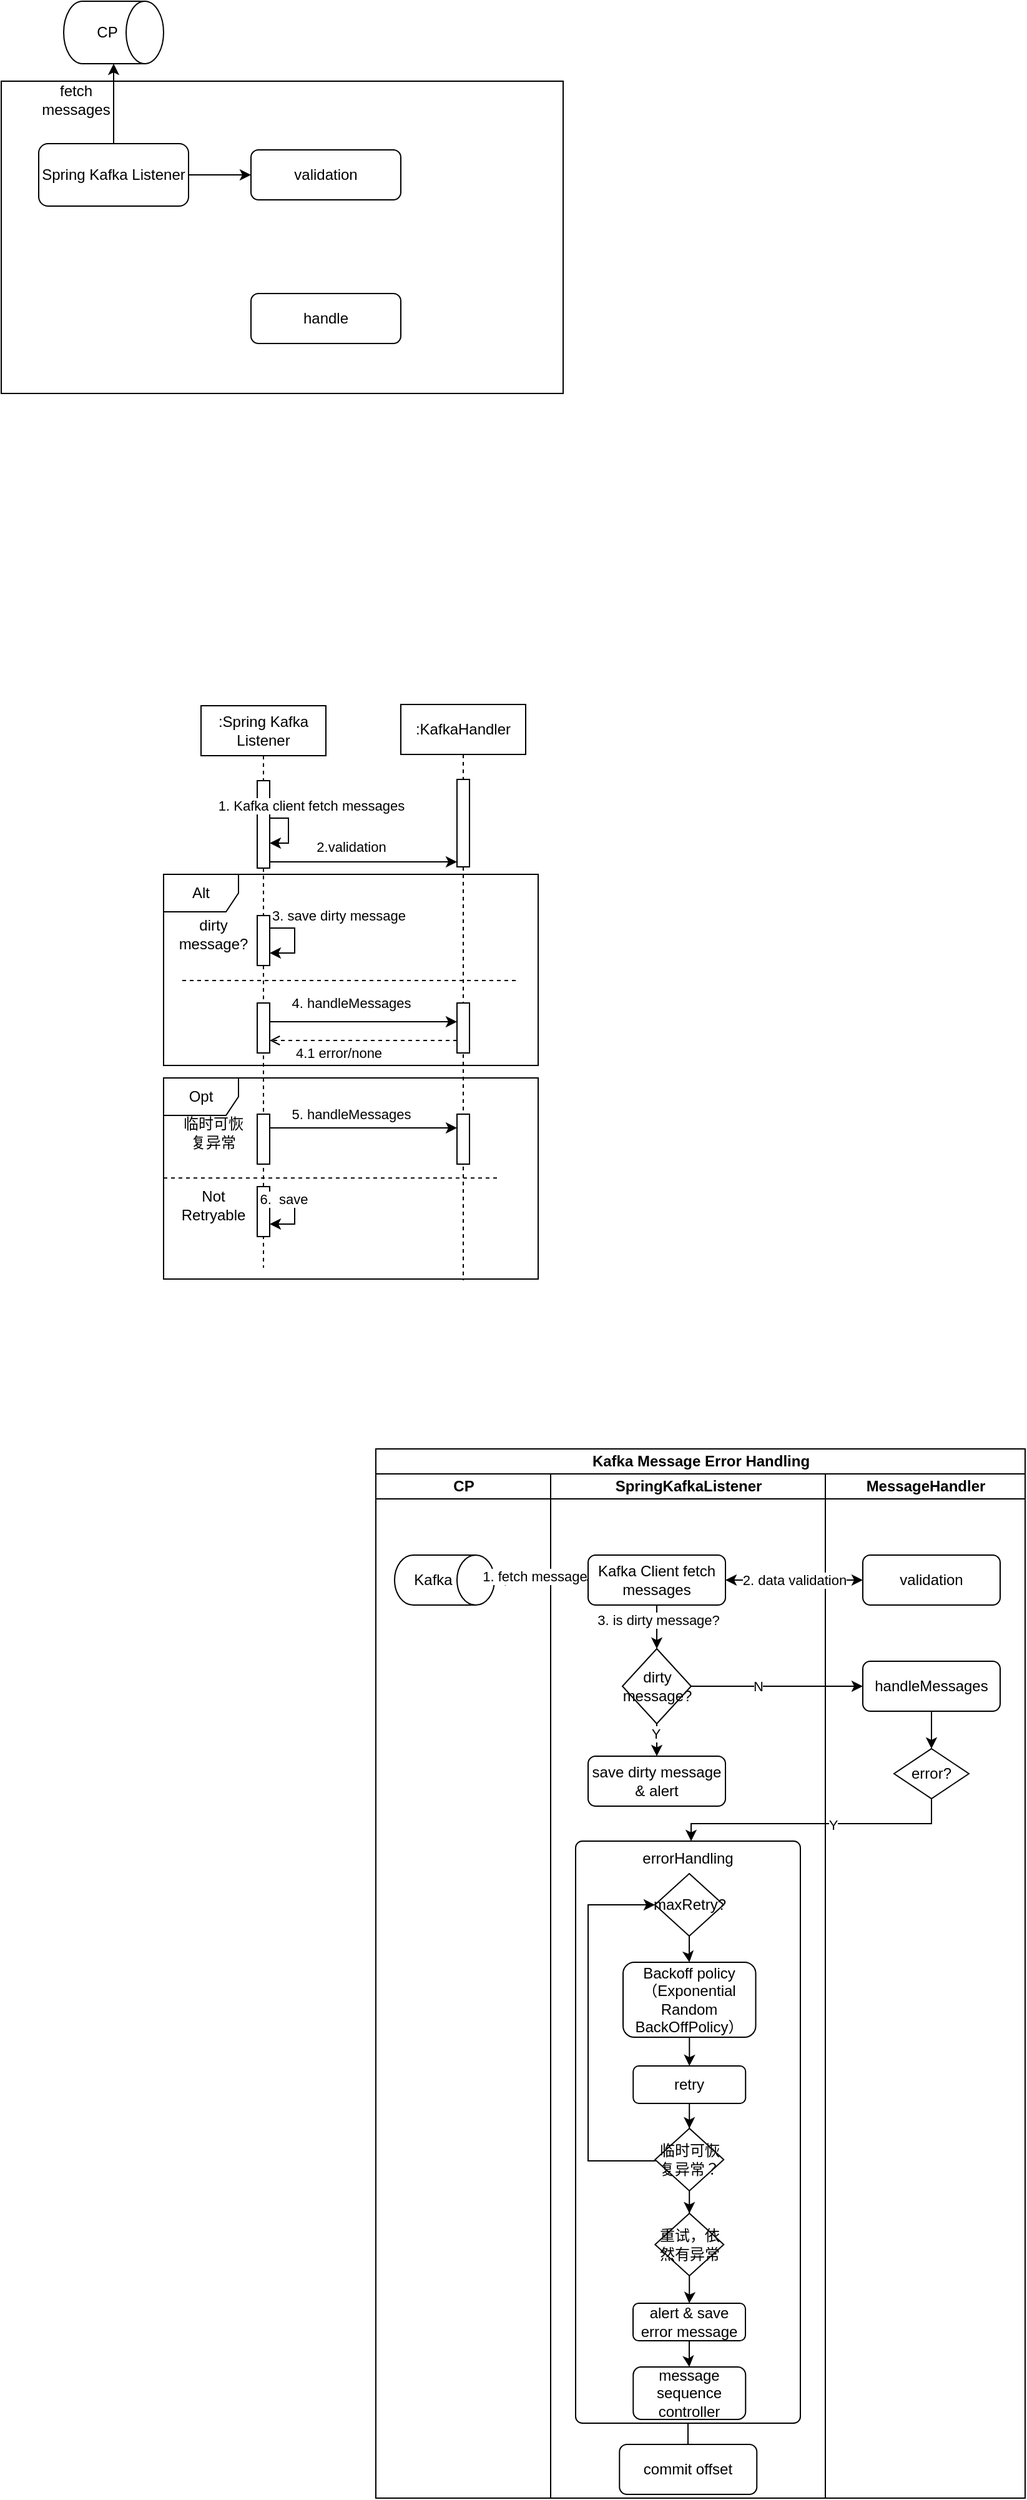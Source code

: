 <mxfile version="26.0.16">
  <diagram name="第 1 页" id="X3mUQcKEJWMMPdD5XF9t">
    <mxGraphModel dx="697" dy="443" grid="1" gridSize="10" guides="1" tooltips="1" connect="1" arrows="1" fold="1" page="1" pageScale="1" pageWidth="827" pageHeight="1169" math="0" shadow="0">
      <root>
        <mxCell id="0" />
        <mxCell id="1" parent="0" />
        <mxCell id="Loy-8UPeiQXcwkEAXnz8-7" value="" style="rounded=0;whiteSpace=wrap;html=1;" vertex="1" parent="1">
          <mxGeometry x="20" y="320" width="450" height="250" as="geometry" />
        </mxCell>
        <mxCell id="Loy-8UPeiQXcwkEAXnz8-5" style="edgeStyle=orthogonalEdgeStyle;rounded=0;orthogonalLoop=1;jettySize=auto;html=1;entryX=0.5;entryY=0;entryDx=0;entryDy=0;endArrow=none;startFill=1;startArrow=classic;" edge="1" parent="1" source="Loy-8UPeiQXcwkEAXnz8-1" target="Loy-8UPeiQXcwkEAXnz8-3">
          <mxGeometry relative="1" as="geometry" />
        </mxCell>
        <mxCell id="Loy-8UPeiQXcwkEAXnz8-1" value="" style="shape=cylinder3;whiteSpace=wrap;html=1;boundedLbl=1;backgroundOutline=1;size=15;rotation=90;" vertex="1" parent="1">
          <mxGeometry x="85" y="241" width="50" height="80" as="geometry" />
        </mxCell>
        <mxCell id="Loy-8UPeiQXcwkEAXnz8-2" value="CP" style="text;html=1;align=center;verticalAlign=middle;whiteSpace=wrap;rounded=0;" vertex="1" parent="1">
          <mxGeometry x="75" y="266" width="60" height="30" as="geometry" />
        </mxCell>
        <mxCell id="Loy-8UPeiQXcwkEAXnz8-12" value="" style="edgeStyle=orthogonalEdgeStyle;rounded=0;orthogonalLoop=1;jettySize=auto;html=1;" edge="1" parent="1" source="Loy-8UPeiQXcwkEAXnz8-3" target="Loy-8UPeiQXcwkEAXnz8-8">
          <mxGeometry relative="1" as="geometry" />
        </mxCell>
        <mxCell id="Loy-8UPeiQXcwkEAXnz8-3" value="Spring Kafka Listener" style="rounded=1;whiteSpace=wrap;html=1;" vertex="1" parent="1">
          <mxGeometry x="50" y="370" width="120" height="50" as="geometry" />
        </mxCell>
        <mxCell id="Loy-8UPeiQXcwkEAXnz8-6" value="fetch messages" style="text;html=1;align=center;verticalAlign=middle;whiteSpace=wrap;rounded=0;" vertex="1" parent="1">
          <mxGeometry x="50" y="320" width="60" height="30" as="geometry" />
        </mxCell>
        <mxCell id="Loy-8UPeiQXcwkEAXnz8-8" value="validation" style="rounded=1;whiteSpace=wrap;html=1;" vertex="1" parent="1">
          <mxGeometry x="220" y="375" width="120" height="40" as="geometry" />
        </mxCell>
        <mxCell id="Loy-8UPeiQXcwkEAXnz8-9" value="handle" style="rounded=1;whiteSpace=wrap;html=1;" vertex="1" parent="1">
          <mxGeometry x="220" y="490" width="120" height="40" as="geometry" />
        </mxCell>
        <mxCell id="Loy-8UPeiQXcwkEAXnz8-10" value=":Spring Kafka Listener" style="shape=umlLifeline;perimeter=lifelinePerimeter;whiteSpace=wrap;html=1;container=1;dropTarget=0;collapsible=0;recursiveResize=0;outlineConnect=0;portConstraint=eastwest;newEdgeStyle={&quot;curved&quot;:0,&quot;rounded&quot;:0};" vertex="1" parent="1">
          <mxGeometry x="180" y="820" width="100" height="450" as="geometry" />
        </mxCell>
        <mxCell id="Loy-8UPeiQXcwkEAXnz8-11" value="" style="html=1;points=[[0,0,0,0,5],[0,1,0,0,-5],[1,0,0,0,5],[1,1,0,0,-5]];perimeter=orthogonalPerimeter;outlineConnect=0;targetShapes=umlLifeline;portConstraint=eastwest;newEdgeStyle={&quot;curved&quot;:0,&quot;rounded&quot;:0};" vertex="1" parent="Loy-8UPeiQXcwkEAXnz8-10">
          <mxGeometry x="45" y="60" width="10" height="70" as="geometry" />
        </mxCell>
        <mxCell id="Loy-8UPeiQXcwkEAXnz8-15" style="edgeStyle=orthogonalEdgeStyle;rounded=0;orthogonalLoop=1;jettySize=auto;html=1;curved=0;" edge="1" parent="Loy-8UPeiQXcwkEAXnz8-10">
          <mxGeometry relative="1" as="geometry">
            <mxPoint x="55" y="90" as="sourcePoint" />
            <mxPoint x="55" y="110" as="targetPoint" />
            <Array as="points">
              <mxPoint x="70" y="90" />
            </Array>
          </mxGeometry>
        </mxCell>
        <mxCell id="Loy-8UPeiQXcwkEAXnz8-16" value="1. Kafka client fetch messages" style="edgeLabel;html=1;align=center;verticalAlign=middle;resizable=0;points=[];" vertex="1" connectable="0" parent="Loy-8UPeiQXcwkEAXnz8-15">
          <mxGeometry x="-0.5" y="1" relative="1" as="geometry">
            <mxPoint x="20" y="-9" as="offset" />
          </mxGeometry>
        </mxCell>
        <mxCell id="Loy-8UPeiQXcwkEAXnz8-33" value="" style="html=1;points=[[0,0,0,0,5],[0,1,0,0,-5],[1,0,0,0,5],[1,1,0,0,-5]];perimeter=orthogonalPerimeter;outlineConnect=0;targetShapes=umlLifeline;portConstraint=eastwest;newEdgeStyle={&quot;curved&quot;:0,&quot;rounded&quot;:0};" vertex="1" parent="Loy-8UPeiQXcwkEAXnz8-10">
          <mxGeometry x="45" y="327" width="10" height="40" as="geometry" />
        </mxCell>
        <mxCell id="Loy-8UPeiQXcwkEAXnz8-13" value=":KafkaHandler" style="shape=umlLifeline;perimeter=lifelinePerimeter;whiteSpace=wrap;html=1;container=1;dropTarget=0;collapsible=0;recursiveResize=0;outlineConnect=0;portConstraint=eastwest;newEdgeStyle={&quot;curved&quot;:0,&quot;rounded&quot;:0};" vertex="1" parent="1">
          <mxGeometry x="340" y="819" width="100" height="461" as="geometry" />
        </mxCell>
        <mxCell id="Loy-8UPeiQXcwkEAXnz8-14" value="" style="html=1;points=[[0,0,0,0,5],[0,1,0,0,-5],[1,0,0,0,5],[1,1,0,0,-5]];perimeter=orthogonalPerimeter;outlineConnect=0;targetShapes=umlLifeline;portConstraint=eastwest;newEdgeStyle={&quot;curved&quot;:0,&quot;rounded&quot;:0};" vertex="1" parent="Loy-8UPeiQXcwkEAXnz8-13">
          <mxGeometry x="45" y="60" width="10" height="70" as="geometry" />
        </mxCell>
        <mxCell id="Loy-8UPeiQXcwkEAXnz8-17" style="edgeStyle=orthogonalEdgeStyle;rounded=0;orthogonalLoop=1;jettySize=auto;html=1;curved=0;" edge="1" parent="1">
          <mxGeometry relative="1" as="geometry">
            <mxPoint x="235" y="945.04" as="sourcePoint" />
            <mxPoint x="385" y="945.04" as="targetPoint" />
            <Array as="points">
              <mxPoint x="310" y="945" />
              <mxPoint x="310" y="945" />
            </Array>
          </mxGeometry>
        </mxCell>
        <mxCell id="Loy-8UPeiQXcwkEAXnz8-18" value="2.validation" style="edgeLabel;html=1;align=center;verticalAlign=middle;resizable=0;points=[];" vertex="1" connectable="0" parent="Loy-8UPeiQXcwkEAXnz8-17">
          <mxGeometry x="-0.16" y="2" relative="1" as="geometry">
            <mxPoint x="2" y="-10" as="offset" />
          </mxGeometry>
        </mxCell>
        <mxCell id="Loy-8UPeiQXcwkEAXnz8-19" value="Alt" style="shape=umlFrame;whiteSpace=wrap;html=1;pointerEvents=0;" vertex="1" parent="1">
          <mxGeometry x="150" y="955" width="300" height="153" as="geometry" />
        </mxCell>
        <mxCell id="Loy-8UPeiQXcwkEAXnz8-20" value="dirty message?" style="text;html=1;align=center;verticalAlign=middle;whiteSpace=wrap;rounded=0;" vertex="1" parent="1">
          <mxGeometry x="160" y="988" width="60" height="30" as="geometry" />
        </mxCell>
        <mxCell id="Loy-8UPeiQXcwkEAXnz8-21" value="" style="html=1;points=[[0,0,0,0,5],[0,1,0,0,-5],[1,0,0,0,5],[1,1,0,0,-5]];perimeter=orthogonalPerimeter;outlineConnect=0;targetShapes=umlLifeline;portConstraint=eastwest;newEdgeStyle={&quot;curved&quot;:0,&quot;rounded&quot;:0};" vertex="1" parent="1">
          <mxGeometry x="225" y="988" width="10" height="40" as="geometry" />
        </mxCell>
        <mxCell id="Loy-8UPeiQXcwkEAXnz8-22" style="edgeStyle=orthogonalEdgeStyle;rounded=0;orthogonalLoop=1;jettySize=auto;html=1;curved=0;elbow=vertical;" edge="1" parent="1" source="Loy-8UPeiQXcwkEAXnz8-21" target="Loy-8UPeiQXcwkEAXnz8-21">
          <mxGeometry relative="1" as="geometry" />
        </mxCell>
        <mxCell id="Loy-8UPeiQXcwkEAXnz8-23" value="3. save dirty message" style="edgeLabel;html=1;align=center;verticalAlign=middle;resizable=0;points=[];" vertex="1" connectable="0" parent="Loy-8UPeiQXcwkEAXnz8-22">
          <mxGeometry x="-0.633" y="1" relative="1" as="geometry">
            <mxPoint x="44" y="-9" as="offset" />
          </mxGeometry>
        </mxCell>
        <mxCell id="Loy-8UPeiQXcwkEAXnz8-24" value="" style="endArrow=none;dashed=1;html=1;rounded=0;" edge="1" parent="1">
          <mxGeometry width="50" height="50" relative="1" as="geometry">
            <mxPoint x="165" y="1040" as="sourcePoint" />
            <mxPoint x="435" y="1040" as="targetPoint" />
          </mxGeometry>
        </mxCell>
        <mxCell id="Loy-8UPeiQXcwkEAXnz8-28" style="edgeStyle=orthogonalEdgeStyle;rounded=0;orthogonalLoop=1;jettySize=auto;html=1;curved=0;" edge="1" parent="1" source="Loy-8UPeiQXcwkEAXnz8-25" target="Loy-8UPeiQXcwkEAXnz8-27">
          <mxGeometry relative="1" as="geometry">
            <Array as="points">
              <mxPoint x="350" y="1073" />
              <mxPoint x="350" y="1073" />
            </Array>
          </mxGeometry>
        </mxCell>
        <mxCell id="Loy-8UPeiQXcwkEAXnz8-29" value="4. handleMessages" style="edgeLabel;html=1;align=center;verticalAlign=middle;resizable=0;points=[];" vertex="1" connectable="0" parent="Loy-8UPeiQXcwkEAXnz8-28">
          <mxGeometry x="-0.56" y="-1" relative="1" as="geometry">
            <mxPoint x="32" y="-16" as="offset" />
          </mxGeometry>
        </mxCell>
        <mxCell id="Loy-8UPeiQXcwkEAXnz8-25" value="" style="html=1;points=[[0,0,0,0,5],[0,1,0,0,-5],[1,0,0,0,5],[1,1,0,0,-5]];perimeter=orthogonalPerimeter;outlineConnect=0;targetShapes=umlLifeline;portConstraint=eastwest;newEdgeStyle={&quot;curved&quot;:0,&quot;rounded&quot;:0};" vertex="1" parent="1">
          <mxGeometry x="225" y="1058" width="10" height="40" as="geometry" />
        </mxCell>
        <mxCell id="Loy-8UPeiQXcwkEAXnz8-30" style="edgeStyle=orthogonalEdgeStyle;rounded=0;orthogonalLoop=1;jettySize=auto;html=1;curved=0;dashed=1;endArrow=open;endFill=0;" edge="1" parent="1" source="Loy-8UPeiQXcwkEAXnz8-27" target="Loy-8UPeiQXcwkEAXnz8-25">
          <mxGeometry relative="1" as="geometry">
            <Array as="points">
              <mxPoint x="310" y="1088" />
              <mxPoint x="310" y="1088" />
            </Array>
          </mxGeometry>
        </mxCell>
        <mxCell id="Loy-8UPeiQXcwkEAXnz8-32" value="4.1 error/none" style="edgeLabel;html=1;align=center;verticalAlign=middle;resizable=0;points=[];" vertex="1" connectable="0" parent="Loy-8UPeiQXcwkEAXnz8-30">
          <mxGeometry x="0.485" y="1" relative="1" as="geometry">
            <mxPoint x="16" y="9" as="offset" />
          </mxGeometry>
        </mxCell>
        <mxCell id="Loy-8UPeiQXcwkEAXnz8-27" value="" style="html=1;points=[[0,0,0,0,5],[0,1,0,0,-5],[1,0,0,0,5],[1,1,0,0,-5]];perimeter=orthogonalPerimeter;outlineConnect=0;targetShapes=umlLifeline;portConstraint=eastwest;newEdgeStyle={&quot;curved&quot;:0,&quot;rounded&quot;:0};" vertex="1" parent="1">
          <mxGeometry x="385" y="1058" width="10" height="40" as="geometry" />
        </mxCell>
        <mxCell id="Loy-8UPeiQXcwkEAXnz8-34" value="Opt" style="shape=umlFrame;whiteSpace=wrap;html=1;pointerEvents=0;" vertex="1" parent="1">
          <mxGeometry x="150" y="1118" width="300" height="161" as="geometry" />
        </mxCell>
        <mxCell id="Loy-8UPeiQXcwkEAXnz8-35" value="临时可恢复异常" style="text;html=1;align=center;verticalAlign=middle;whiteSpace=wrap;rounded=0;" vertex="1" parent="1">
          <mxGeometry x="160" y="1147" width="60" height="30" as="geometry" />
        </mxCell>
        <mxCell id="Loy-8UPeiQXcwkEAXnz8-36" value="" style="html=1;points=[[0,0,0,0,5],[0,1,0,0,-5],[1,0,0,0,5],[1,1,0,0,-5]];perimeter=orthogonalPerimeter;outlineConnect=0;targetShapes=umlLifeline;portConstraint=eastwest;newEdgeStyle={&quot;curved&quot;:0,&quot;rounded&quot;:0};" vertex="1" parent="1">
          <mxGeometry x="385" y="1147" width="10" height="40" as="geometry" />
        </mxCell>
        <mxCell id="Loy-8UPeiQXcwkEAXnz8-37" style="edgeStyle=orthogonalEdgeStyle;rounded=0;orthogonalLoop=1;jettySize=auto;html=1;curved=0;" edge="1" parent="1" source="Loy-8UPeiQXcwkEAXnz8-33" target="Loy-8UPeiQXcwkEAXnz8-36">
          <mxGeometry relative="1" as="geometry">
            <Array as="points">
              <mxPoint x="310" y="1158" />
              <mxPoint x="310" y="1158" />
            </Array>
          </mxGeometry>
        </mxCell>
        <mxCell id="Loy-8UPeiQXcwkEAXnz8-39" value="5. handleMessages" style="edgeLabel;html=1;align=center;verticalAlign=middle;resizable=0;points=[];" vertex="1" connectable="0" parent="Loy-8UPeiQXcwkEAXnz8-37">
          <mxGeometry x="-0.24" relative="1" as="geometry">
            <mxPoint x="8" y="-11" as="offset" />
          </mxGeometry>
        </mxCell>
        <mxCell id="Loy-8UPeiQXcwkEAXnz8-40" value="" style="endArrow=none;dashed=1;html=1;rounded=0;" edge="1" parent="1">
          <mxGeometry width="50" height="50" relative="1" as="geometry">
            <mxPoint x="150" y="1198.1" as="sourcePoint" />
            <mxPoint x="420" y="1198.1" as="targetPoint" />
          </mxGeometry>
        </mxCell>
        <mxCell id="Loy-8UPeiQXcwkEAXnz8-41" value="Not Retryable" style="text;html=1;align=center;verticalAlign=middle;whiteSpace=wrap;rounded=0;" vertex="1" parent="1">
          <mxGeometry x="160" y="1205" width="60" height="30" as="geometry" />
        </mxCell>
        <mxCell id="Loy-8UPeiQXcwkEAXnz8-42" value="" style="html=1;points=[[0,0,0,0,5],[0,1,0,0,-5],[1,0,0,0,5],[1,1,0,0,-5]];perimeter=orthogonalPerimeter;outlineConnect=0;targetShapes=umlLifeline;portConstraint=eastwest;newEdgeStyle={&quot;curved&quot;:0,&quot;rounded&quot;:0};" vertex="1" parent="1">
          <mxGeometry x="225" y="1205" width="10" height="40" as="geometry" />
        </mxCell>
        <mxCell id="Loy-8UPeiQXcwkEAXnz8-43" style="edgeStyle=orthogonalEdgeStyle;rounded=0;orthogonalLoop=1;jettySize=auto;html=1;curved=0;" edge="1" parent="1" source="Loy-8UPeiQXcwkEAXnz8-42" target="Loy-8UPeiQXcwkEAXnz8-42">
          <mxGeometry relative="1" as="geometry" />
        </mxCell>
        <mxCell id="Loy-8UPeiQXcwkEAXnz8-44" value="6.&amp;nbsp; save" style="edgeLabel;html=1;align=center;verticalAlign=middle;resizable=0;points=[];" vertex="1" connectable="0" parent="Loy-8UPeiQXcwkEAXnz8-43">
          <mxGeometry x="-0.647" relative="1" as="geometry">
            <mxPoint as="offset" />
          </mxGeometry>
        </mxCell>
        <mxCell id="Loy-8UPeiQXcwkEAXnz8-46" value="Kafka Message Error Handling" style="swimlane;childLayout=stackLayout;resizeParent=1;resizeParentMax=0;startSize=20;html=1;" vertex="1" parent="1">
          <mxGeometry x="320" y="1415" width="520.0" height="840" as="geometry" />
        </mxCell>
        <mxCell id="Loy-8UPeiQXcwkEAXnz8-47" value="CP" style="swimlane;startSize=20;html=1;" vertex="1" parent="Loy-8UPeiQXcwkEAXnz8-46">
          <mxGeometry y="20" width="140.0" height="820" as="geometry" />
        </mxCell>
        <mxCell id="Loy-8UPeiQXcwkEAXnz8-51" value="" style="shape=cylinder3;whiteSpace=wrap;html=1;boundedLbl=1;backgroundOutline=1;size=15;rotation=90;" vertex="1" parent="Loy-8UPeiQXcwkEAXnz8-47">
          <mxGeometry x="35.0" y="45" width="40" height="80" as="geometry" />
        </mxCell>
        <mxCell id="Loy-8UPeiQXcwkEAXnz8-54" value="Kafka" style="text;html=1;align=center;verticalAlign=middle;whiteSpace=wrap;rounded=0;" vertex="1" parent="Loy-8UPeiQXcwkEAXnz8-47">
          <mxGeometry x="16.0" y="70" width="60" height="30" as="geometry" />
        </mxCell>
        <mxCell id="Loy-8UPeiQXcwkEAXnz8-48" value="SpringKafkaListener" style="swimlane;startSize=20;html=1;" vertex="1" parent="Loy-8UPeiQXcwkEAXnz8-46">
          <mxGeometry x="140.0" y="20" width="220" height="820" as="geometry" />
        </mxCell>
        <mxCell id="Loy-8UPeiQXcwkEAXnz8-58" value="" style="edgeStyle=orthogonalEdgeStyle;rounded=0;orthogonalLoop=1;jettySize=auto;html=1;" edge="1" parent="Loy-8UPeiQXcwkEAXnz8-48" source="Loy-8UPeiQXcwkEAXnz8-52" target="Loy-8UPeiQXcwkEAXnz8-57">
          <mxGeometry relative="1" as="geometry" />
        </mxCell>
        <mxCell id="Loy-8UPeiQXcwkEAXnz8-93" value="3. is dirty message?" style="edgeLabel;html=1;align=center;verticalAlign=middle;resizable=0;points=[];" vertex="1" connectable="0" parent="Loy-8UPeiQXcwkEAXnz8-58">
          <mxGeometry x="-0.496" y="1" relative="1" as="geometry">
            <mxPoint as="offset" />
          </mxGeometry>
        </mxCell>
        <mxCell id="Loy-8UPeiQXcwkEAXnz8-52" value="Kafka Client fetch messages" style="rounded=1;whiteSpace=wrap;html=1;" vertex="1" parent="Loy-8UPeiQXcwkEAXnz8-48">
          <mxGeometry x="30" y="65" width="110" height="40" as="geometry" />
        </mxCell>
        <mxCell id="Loy-8UPeiQXcwkEAXnz8-60" value="" style="edgeStyle=orthogonalEdgeStyle;rounded=0;orthogonalLoop=1;jettySize=auto;html=1;" edge="1" parent="Loy-8UPeiQXcwkEAXnz8-48" source="Loy-8UPeiQXcwkEAXnz8-57" target="Loy-8UPeiQXcwkEAXnz8-59">
          <mxGeometry relative="1" as="geometry" />
        </mxCell>
        <mxCell id="Loy-8UPeiQXcwkEAXnz8-61" value="Y" style="edgeLabel;html=1;align=center;verticalAlign=middle;resizable=0;points=[];" vertex="1" connectable="0" parent="Loy-8UPeiQXcwkEAXnz8-60">
          <mxGeometry x="0.197" y="1" relative="1" as="geometry">
            <mxPoint as="offset" />
          </mxGeometry>
        </mxCell>
        <mxCell id="Loy-8UPeiQXcwkEAXnz8-57" value="dirty message?" style="rhombus;whiteSpace=wrap;html=1;" vertex="1" parent="Loy-8UPeiQXcwkEAXnz8-48">
          <mxGeometry x="57.5" y="140" width="55" height="60" as="geometry" />
        </mxCell>
        <mxCell id="Loy-8UPeiQXcwkEAXnz8-59" value="save dirty message &amp;amp; alert" style="rounded=1;whiteSpace=wrap;html=1;" vertex="1" parent="Loy-8UPeiQXcwkEAXnz8-48">
          <mxGeometry x="30" y="226" width="110" height="40" as="geometry" />
        </mxCell>
        <mxCell id="Loy-8UPeiQXcwkEAXnz8-91" style="edgeStyle=orthogonalEdgeStyle;rounded=0;orthogonalLoop=1;jettySize=auto;html=1;" edge="1" parent="Loy-8UPeiQXcwkEAXnz8-48" source="Loy-8UPeiQXcwkEAXnz8-66" target="Loy-8UPeiQXcwkEAXnz8-90">
          <mxGeometry relative="1" as="geometry" />
        </mxCell>
        <mxCell id="Loy-8UPeiQXcwkEAXnz8-66" value="errorHandling" style="rounded=1;whiteSpace=wrap;html=1;arcSize=3;verticalAlign=top;" vertex="1" parent="Loy-8UPeiQXcwkEAXnz8-48">
          <mxGeometry x="20" y="294" width="180" height="466" as="geometry" />
        </mxCell>
        <mxCell id="Loy-8UPeiQXcwkEAXnz8-84" style="edgeStyle=orthogonalEdgeStyle;rounded=0;orthogonalLoop=1;jettySize=auto;html=1;entryX=0;entryY=0.5;entryDx=0;entryDy=0;exitX=0;exitY=0.5;exitDx=0;exitDy=0;" edge="1" parent="Loy-8UPeiQXcwkEAXnz8-48" source="Loy-8UPeiQXcwkEAXnz8-73" target="Loy-8UPeiQXcwkEAXnz8-76">
          <mxGeometry relative="1" as="geometry">
            <Array as="points">
              <mxPoint x="84" y="550" />
              <mxPoint x="30" y="550" />
              <mxPoint x="30" y="345" />
            </Array>
          </mxGeometry>
        </mxCell>
        <mxCell id="Loy-8UPeiQXcwkEAXnz8-88" style="edgeStyle=orthogonalEdgeStyle;rounded=0;orthogonalLoop=1;jettySize=auto;html=1;entryX=0.5;entryY=0;entryDx=0;entryDy=0;" edge="1" parent="Loy-8UPeiQXcwkEAXnz8-48" source="Loy-8UPeiQXcwkEAXnz8-73" target="Loy-8UPeiQXcwkEAXnz8-86">
          <mxGeometry relative="1" as="geometry" />
        </mxCell>
        <mxCell id="Loy-8UPeiQXcwkEAXnz8-73" value="临时可恢复异常？" style="rhombus;whiteSpace=wrap;html=1;" vertex="1" parent="Loy-8UPeiQXcwkEAXnz8-48">
          <mxGeometry x="83.62" y="524" width="55" height="50" as="geometry" />
        </mxCell>
        <mxCell id="Loy-8UPeiQXcwkEAXnz8-85" value="" style="edgeStyle=orthogonalEdgeStyle;rounded=0;orthogonalLoop=1;jettySize=auto;html=1;" edge="1" parent="Loy-8UPeiQXcwkEAXnz8-48" source="Loy-8UPeiQXcwkEAXnz8-74" target="Loy-8UPeiQXcwkEAXnz8-73">
          <mxGeometry relative="1" as="geometry" />
        </mxCell>
        <mxCell id="Loy-8UPeiQXcwkEAXnz8-74" value="retry" style="rounded=1;whiteSpace=wrap;html=1;" vertex="1" parent="Loy-8UPeiQXcwkEAXnz8-48">
          <mxGeometry x="66.12" y="474" width="90" height="30" as="geometry" />
        </mxCell>
        <mxCell id="Loy-8UPeiQXcwkEAXnz8-83" style="edgeStyle=orthogonalEdgeStyle;rounded=0;orthogonalLoop=1;jettySize=auto;html=1;" edge="1" parent="Loy-8UPeiQXcwkEAXnz8-48" source="Loy-8UPeiQXcwkEAXnz8-75" target="Loy-8UPeiQXcwkEAXnz8-74">
          <mxGeometry relative="1" as="geometry" />
        </mxCell>
        <mxCell id="Loy-8UPeiQXcwkEAXnz8-75" value="Backoff policy&lt;div&gt;（Exponential&lt;/div&gt;&lt;div&gt;Random&lt;/div&gt;&lt;div&gt;BackOffPolicy）&lt;/div&gt;" style="rounded=1;whiteSpace=wrap;html=1;" vertex="1" parent="Loy-8UPeiQXcwkEAXnz8-48">
          <mxGeometry x="58" y="391" width="106.25" height="60" as="geometry" />
        </mxCell>
        <mxCell id="Loy-8UPeiQXcwkEAXnz8-82" style="edgeStyle=orthogonalEdgeStyle;rounded=0;orthogonalLoop=1;jettySize=auto;html=1;entryX=0.5;entryY=0;entryDx=0;entryDy=0;" edge="1" parent="Loy-8UPeiQXcwkEAXnz8-48" source="Loy-8UPeiQXcwkEAXnz8-76" target="Loy-8UPeiQXcwkEAXnz8-75">
          <mxGeometry relative="1" as="geometry" />
        </mxCell>
        <mxCell id="Loy-8UPeiQXcwkEAXnz8-76" value="maxRetry?" style="rhombus;whiteSpace=wrap;html=1;" vertex="1" parent="Loy-8UPeiQXcwkEAXnz8-48">
          <mxGeometry x="83.5" y="320" width="55" height="50" as="geometry" />
        </mxCell>
        <mxCell id="Loy-8UPeiQXcwkEAXnz8-70" style="edgeStyle=orthogonalEdgeStyle;rounded=0;orthogonalLoop=1;jettySize=auto;html=1;exitX=0.5;exitY=1;exitDx=0;exitDy=0;" edge="1" parent="Loy-8UPeiQXcwkEAXnz8-48" source="Loy-8UPeiQXcwkEAXnz8-68">
          <mxGeometry relative="1" as="geometry">
            <mxPoint x="307.5" y="280" as="sourcePoint" />
            <mxPoint x="112.5" y="294" as="targetPoint" />
            <Array as="points">
              <mxPoint x="305" y="280" />
              <mxPoint x="112" y="280" />
            </Array>
          </mxGeometry>
        </mxCell>
        <mxCell id="Loy-8UPeiQXcwkEAXnz8-71" value="Y" style="edgeLabel;html=1;align=center;verticalAlign=middle;resizable=0;points=[];" vertex="1" connectable="0" parent="Loy-8UPeiQXcwkEAXnz8-70">
          <mxGeometry x="-0.126" y="1" relative="1" as="geometry">
            <mxPoint as="offset" />
          </mxGeometry>
        </mxCell>
        <mxCell id="Loy-8UPeiQXcwkEAXnz8-89" style="edgeStyle=orthogonalEdgeStyle;rounded=0;orthogonalLoop=1;jettySize=auto;html=1;entryX=0.5;entryY=0;entryDx=0;entryDy=0;" edge="1" parent="Loy-8UPeiQXcwkEAXnz8-48" source="Loy-8UPeiQXcwkEAXnz8-86" target="Loy-8UPeiQXcwkEAXnz8-87">
          <mxGeometry relative="1" as="geometry" />
        </mxCell>
        <mxCell id="Loy-8UPeiQXcwkEAXnz8-86" value="重试，依然有异常" style="rhombus;whiteSpace=wrap;html=1;" vertex="1" parent="Loy-8UPeiQXcwkEAXnz8-48">
          <mxGeometry x="83.62" y="592" width="55" height="50" as="geometry" />
        </mxCell>
        <mxCell id="Loy-8UPeiQXcwkEAXnz8-96" value="" style="edgeStyle=orthogonalEdgeStyle;rounded=0;orthogonalLoop=1;jettySize=auto;html=1;" edge="1" parent="Loy-8UPeiQXcwkEAXnz8-48" source="Loy-8UPeiQXcwkEAXnz8-87" target="Loy-8UPeiQXcwkEAXnz8-94">
          <mxGeometry relative="1" as="geometry" />
        </mxCell>
        <mxCell id="Loy-8UPeiQXcwkEAXnz8-87" value="alert &amp;amp; save error message" style="rounded=1;whiteSpace=wrap;html=1;" vertex="1" parent="Loy-8UPeiQXcwkEAXnz8-48">
          <mxGeometry x="66" y="664" width="90" height="30" as="geometry" />
        </mxCell>
        <mxCell id="Loy-8UPeiQXcwkEAXnz8-90" value="commit offset" style="rounded=1;whiteSpace=wrap;html=1;" vertex="1" parent="Loy-8UPeiQXcwkEAXnz8-48">
          <mxGeometry x="55.13" y="777" width="110" height="40" as="geometry" />
        </mxCell>
        <mxCell id="Loy-8UPeiQXcwkEAXnz8-94" value="message sequence controller" style="rounded=1;whiteSpace=wrap;html=1;" vertex="1" parent="Loy-8UPeiQXcwkEAXnz8-48">
          <mxGeometry x="66.13" y="715" width="90" height="42" as="geometry" />
        </mxCell>
        <mxCell id="Loy-8UPeiQXcwkEAXnz8-49" value="MessageHandler" style="swimlane;startSize=20;html=1;" vertex="1" parent="Loy-8UPeiQXcwkEAXnz8-46">
          <mxGeometry x="360.0" y="20" width="160" height="820" as="geometry">
            <mxRectangle x="240" y="20" width="40" height="460" as="alternateBounds" />
          </mxGeometry>
        </mxCell>
        <mxCell id="Loy-8UPeiQXcwkEAXnz8-55" value="validation" style="rounded=1;whiteSpace=wrap;html=1;" vertex="1" parent="Loy-8UPeiQXcwkEAXnz8-49">
          <mxGeometry x="30" y="65" width="110" height="40" as="geometry" />
        </mxCell>
        <mxCell id="Loy-8UPeiQXcwkEAXnz8-69" value="" style="edgeStyle=orthogonalEdgeStyle;rounded=0;orthogonalLoop=1;jettySize=auto;html=1;" edge="1" parent="Loy-8UPeiQXcwkEAXnz8-49" source="Loy-8UPeiQXcwkEAXnz8-62" target="Loy-8UPeiQXcwkEAXnz8-68">
          <mxGeometry relative="1" as="geometry" />
        </mxCell>
        <mxCell id="Loy-8UPeiQXcwkEAXnz8-62" value="handleMessages" style="rounded=1;whiteSpace=wrap;html=1;" vertex="1" parent="Loy-8UPeiQXcwkEAXnz8-49">
          <mxGeometry x="30" y="150" width="110" height="40" as="geometry" />
        </mxCell>
        <mxCell id="Loy-8UPeiQXcwkEAXnz8-68" value="error?" style="rhombus;whiteSpace=wrap;html=1;" vertex="1" parent="Loy-8UPeiQXcwkEAXnz8-49">
          <mxGeometry x="55" y="220" width="60" height="40" as="geometry" />
        </mxCell>
        <mxCell id="Loy-8UPeiQXcwkEAXnz8-53" style="edgeStyle=orthogonalEdgeStyle;rounded=0;orthogonalLoop=1;jettySize=auto;html=1;entryX=0.5;entryY=0;entryDx=0;entryDy=0;entryPerimeter=0;" edge="1" parent="Loy-8UPeiQXcwkEAXnz8-46" source="Loy-8UPeiQXcwkEAXnz8-52" target="Loy-8UPeiQXcwkEAXnz8-51">
          <mxGeometry relative="1" as="geometry" />
        </mxCell>
        <mxCell id="Loy-8UPeiQXcwkEAXnz8-92" value="1. fetch message" style="edgeLabel;html=1;align=center;verticalAlign=middle;resizable=0;points=[];" vertex="1" connectable="0" parent="Loy-8UPeiQXcwkEAXnz8-53">
          <mxGeometry x="0.161" y="-3" relative="1" as="geometry">
            <mxPoint as="offset" />
          </mxGeometry>
        </mxCell>
        <mxCell id="Loy-8UPeiQXcwkEAXnz8-56" value="2. data validation" style="edgeStyle=orthogonalEdgeStyle;rounded=0;orthogonalLoop=1;jettySize=auto;html=1;entryX=0;entryY=0.5;entryDx=0;entryDy=0;startArrow=classic;startFill=1;" edge="1" parent="Loy-8UPeiQXcwkEAXnz8-46" source="Loy-8UPeiQXcwkEAXnz8-52" target="Loy-8UPeiQXcwkEAXnz8-55">
          <mxGeometry relative="1" as="geometry" />
        </mxCell>
        <mxCell id="Loy-8UPeiQXcwkEAXnz8-63" style="edgeStyle=orthogonalEdgeStyle;rounded=0;orthogonalLoop=1;jettySize=auto;html=1;" edge="1" parent="Loy-8UPeiQXcwkEAXnz8-46" source="Loy-8UPeiQXcwkEAXnz8-57" target="Loy-8UPeiQXcwkEAXnz8-62">
          <mxGeometry relative="1" as="geometry" />
        </mxCell>
        <mxCell id="Loy-8UPeiQXcwkEAXnz8-64" value="N" style="edgeLabel;html=1;align=center;verticalAlign=middle;resizable=0;points=[];" vertex="1" connectable="0" parent="Loy-8UPeiQXcwkEAXnz8-63">
          <mxGeometry x="-0.228" relative="1" as="geometry">
            <mxPoint as="offset" />
          </mxGeometry>
        </mxCell>
      </root>
    </mxGraphModel>
  </diagram>
</mxfile>
